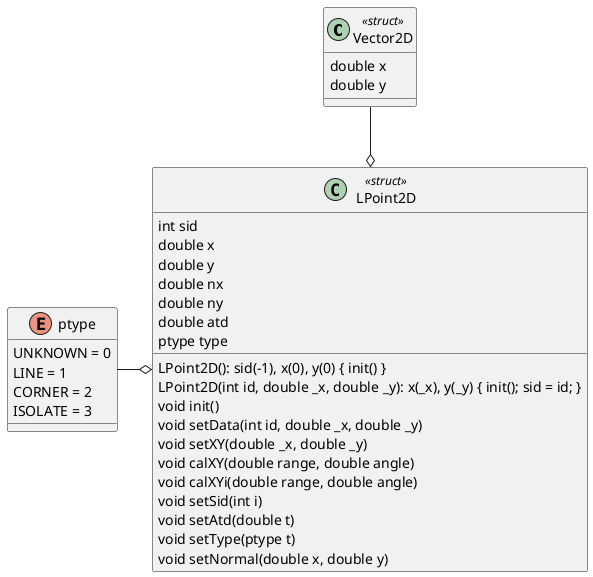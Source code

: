 @startuml

skinparam classAttributeIconSize 0

class Vector2D <<struct>>{
    double x
    double y
}

enum ptype{
    UNKNOWN = 0
    LINE = 1
    CORNER = 2
    ISOLATE = 3
}

class LPoint2D <<struct>>{
    int sid /'scan index'/
    double x /'position x'/
    double y /'position y'/
    double nx /'normal vector'/
    double ny /'normal vector'/
    double atd /'accumulated travel distance'/
    ptype type /'type of point'/

    LPoint2D(): sid(-1), x(0), y(0) { init() }
    LPoint2D(int id, double _x, double _y): x(_x), y(_y) { init(); sid = id; }
    void init()
    void setData(int id, double _x, double _y)
    void setXY(double _x, double _y)
    void calXY(double range, double angle)
    void calXYi(double range, double angle)
    void setSid(int i)
    void setAtd(double t)
    void setType(ptype t)
    void setNormal(double x, double y)
}

ptype -o LPoint2D
Vector2D --o LPoint2D

@enduml